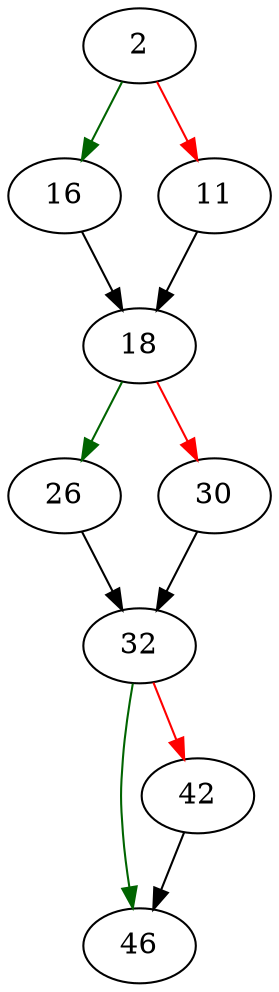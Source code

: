 strict digraph "mbiter_multi_copy" {
	// Node definitions.
	2 [entry=true];
	16;
	11;
	18;
	26;
	30;
	32;
	46;
	42;

	// Edge definitions.
	2 -> 16 [
		color=darkgreen
		cond=true
	];
	2 -> 11 [
		color=red
		cond=false
	];
	16 -> 18;
	11 -> 18;
	18 -> 26 [
		color=darkgreen
		cond=true
	];
	18 -> 30 [
		color=red
		cond=false
	];
	26 -> 32;
	30 -> 32;
	32 -> 46 [
		color=darkgreen
		cond=true
	];
	32 -> 42 [
		color=red
		cond=false
	];
	42 -> 46;
}